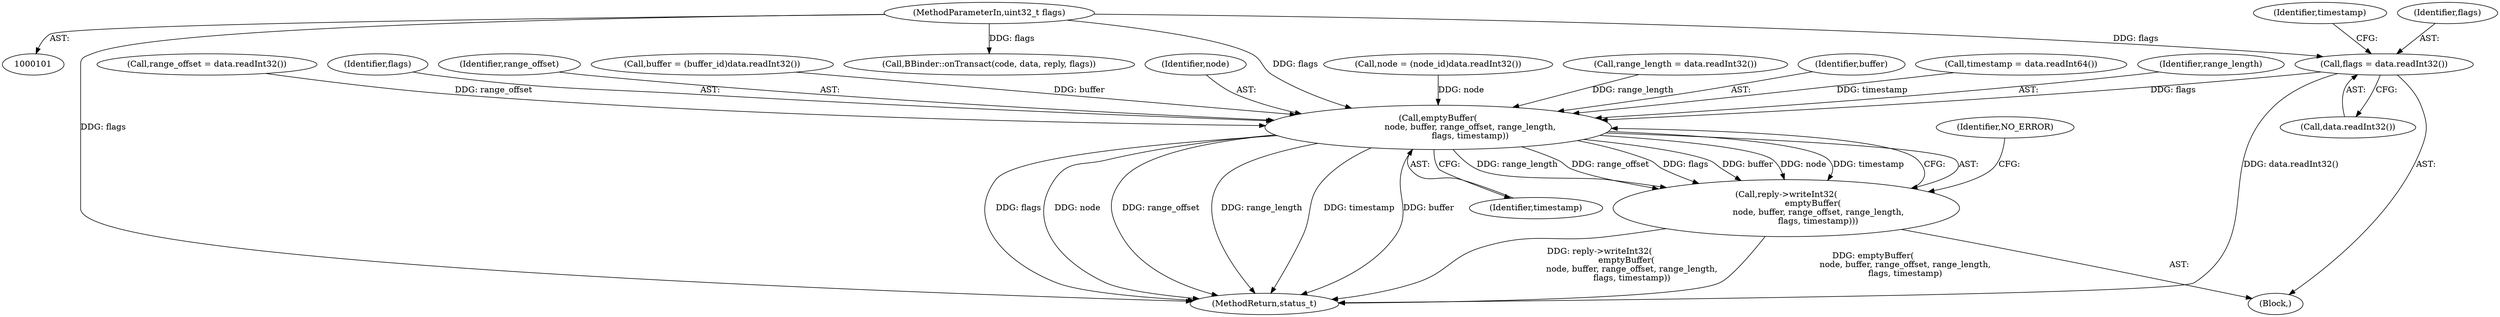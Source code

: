digraph "0_Android_1171e7c047bf79e7c93342bb6a812c9edd86aa84@API" {
"1001015" [label="(Call,flags = data.readInt32())"];
"1000105" [label="(MethodParameterIn,uint32_t flags)"];
"1001023" [label="(Call,emptyBuffer(\n                        node, buffer, range_offset, range_length,\n                        flags, timestamp))"];
"1001022" [label="(Call,reply->writeInt32(\n                    emptyBuffer(\n                        node, buffer, range_offset, range_length,\n                        flags, timestamp)))"];
"1001026" [label="(Identifier,range_offset)"];
"1001001" [label="(Call,buffer = (buffer_id)data.readInt32())"];
"1001031" [label="(Identifier,NO_ERROR)"];
"1001024" [label="(Identifier,node)"];
"1001029" [label="(Identifier,timestamp)"];
"1000995" [label="(Call,node = (node_id)data.readInt32())"];
"1001025" [label="(Identifier,buffer)"];
"1001015" [label="(Call,flags = data.readInt32())"];
"1000989" [label="(Block,)"];
"1001070" [label="(Call,BBinder::onTransact(code, data, reply, flags))"];
"1001019" [label="(Call,timestamp = data.readInt64())"];
"1001075" [label="(MethodReturn,status_t)"];
"1001020" [label="(Identifier,timestamp)"];
"1001027" [label="(Identifier,range_length)"];
"1001007" [label="(Call,range_offset = data.readInt32())"];
"1000105" [label="(MethodParameterIn,uint32_t flags)"];
"1001011" [label="(Call,range_length = data.readInt32())"];
"1001017" [label="(Call,data.readInt32())"];
"1001022" [label="(Call,reply->writeInt32(\n                    emptyBuffer(\n                        node, buffer, range_offset, range_length,\n                        flags, timestamp)))"];
"1001023" [label="(Call,emptyBuffer(\n                        node, buffer, range_offset, range_length,\n                        flags, timestamp))"];
"1001016" [label="(Identifier,flags)"];
"1001028" [label="(Identifier,flags)"];
"1001015" -> "1000989"  [label="AST: "];
"1001015" -> "1001017"  [label="CFG: "];
"1001016" -> "1001015"  [label="AST: "];
"1001017" -> "1001015"  [label="AST: "];
"1001020" -> "1001015"  [label="CFG: "];
"1001015" -> "1001075"  [label="DDG: data.readInt32()"];
"1000105" -> "1001015"  [label="DDG: flags"];
"1001015" -> "1001023"  [label="DDG: flags"];
"1000105" -> "1000101"  [label="AST: "];
"1000105" -> "1001075"  [label="DDG: flags"];
"1000105" -> "1001023"  [label="DDG: flags"];
"1000105" -> "1001070"  [label="DDG: flags"];
"1001023" -> "1001022"  [label="AST: "];
"1001023" -> "1001029"  [label="CFG: "];
"1001024" -> "1001023"  [label="AST: "];
"1001025" -> "1001023"  [label="AST: "];
"1001026" -> "1001023"  [label="AST: "];
"1001027" -> "1001023"  [label="AST: "];
"1001028" -> "1001023"  [label="AST: "];
"1001029" -> "1001023"  [label="AST: "];
"1001022" -> "1001023"  [label="CFG: "];
"1001023" -> "1001075"  [label="DDG: node"];
"1001023" -> "1001075"  [label="DDG: range_offset"];
"1001023" -> "1001075"  [label="DDG: range_length"];
"1001023" -> "1001075"  [label="DDG: flags"];
"1001023" -> "1001075"  [label="DDG: timestamp"];
"1001023" -> "1001075"  [label="DDG: buffer"];
"1001023" -> "1001022"  [label="DDG: range_length"];
"1001023" -> "1001022"  [label="DDG: range_offset"];
"1001023" -> "1001022"  [label="DDG: flags"];
"1001023" -> "1001022"  [label="DDG: buffer"];
"1001023" -> "1001022"  [label="DDG: node"];
"1001023" -> "1001022"  [label="DDG: timestamp"];
"1000995" -> "1001023"  [label="DDG: node"];
"1001001" -> "1001023"  [label="DDG: buffer"];
"1001007" -> "1001023"  [label="DDG: range_offset"];
"1001011" -> "1001023"  [label="DDG: range_length"];
"1001019" -> "1001023"  [label="DDG: timestamp"];
"1001022" -> "1000989"  [label="AST: "];
"1001031" -> "1001022"  [label="CFG: "];
"1001022" -> "1001075"  [label="DDG: emptyBuffer(\n                        node, buffer, range_offset, range_length,\n                        flags, timestamp)"];
"1001022" -> "1001075"  [label="DDG: reply->writeInt32(\n                    emptyBuffer(\n                        node, buffer, range_offset, range_length,\n                        flags, timestamp))"];
}
